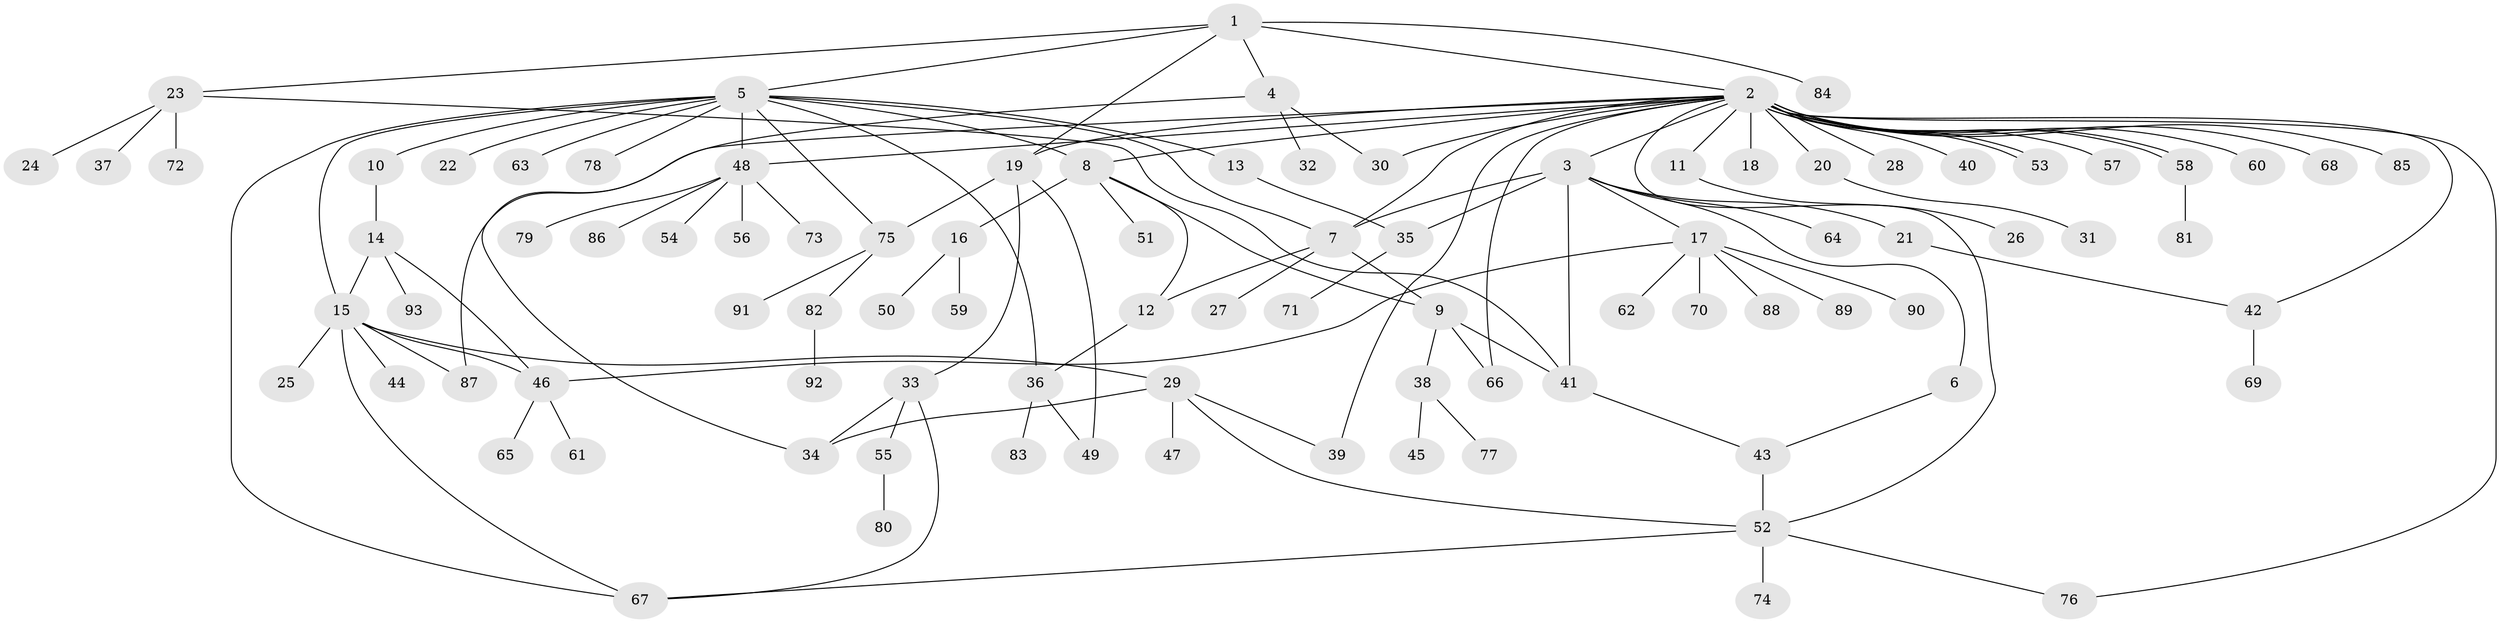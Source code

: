 // Generated by graph-tools (version 1.1) at 2025/49/03/09/25 03:49:52]
// undirected, 93 vertices, 124 edges
graph export_dot {
graph [start="1"]
  node [color=gray90,style=filled];
  1;
  2;
  3;
  4;
  5;
  6;
  7;
  8;
  9;
  10;
  11;
  12;
  13;
  14;
  15;
  16;
  17;
  18;
  19;
  20;
  21;
  22;
  23;
  24;
  25;
  26;
  27;
  28;
  29;
  30;
  31;
  32;
  33;
  34;
  35;
  36;
  37;
  38;
  39;
  40;
  41;
  42;
  43;
  44;
  45;
  46;
  47;
  48;
  49;
  50;
  51;
  52;
  53;
  54;
  55;
  56;
  57;
  58;
  59;
  60;
  61;
  62;
  63;
  64;
  65;
  66;
  67;
  68;
  69;
  70;
  71;
  72;
  73;
  74;
  75;
  76;
  77;
  78;
  79;
  80;
  81;
  82;
  83;
  84;
  85;
  86;
  87;
  88;
  89;
  90;
  91;
  92;
  93;
  1 -- 2;
  1 -- 4;
  1 -- 5;
  1 -- 19;
  1 -- 23;
  1 -- 84;
  2 -- 3;
  2 -- 7;
  2 -- 8;
  2 -- 11;
  2 -- 18;
  2 -- 19;
  2 -- 20;
  2 -- 28;
  2 -- 30;
  2 -- 39;
  2 -- 40;
  2 -- 42;
  2 -- 48;
  2 -- 52;
  2 -- 53;
  2 -- 53;
  2 -- 57;
  2 -- 58;
  2 -- 58;
  2 -- 60;
  2 -- 66;
  2 -- 68;
  2 -- 76;
  2 -- 85;
  2 -- 87;
  3 -- 6;
  3 -- 7;
  3 -- 17;
  3 -- 21;
  3 -- 35;
  3 -- 41;
  3 -- 64;
  4 -- 30;
  4 -- 32;
  4 -- 34;
  5 -- 7;
  5 -- 8;
  5 -- 10;
  5 -- 13;
  5 -- 15;
  5 -- 22;
  5 -- 36;
  5 -- 48;
  5 -- 63;
  5 -- 67;
  5 -- 75;
  5 -- 78;
  6 -- 43;
  7 -- 9;
  7 -- 12;
  7 -- 27;
  8 -- 9;
  8 -- 12;
  8 -- 16;
  8 -- 51;
  9 -- 38;
  9 -- 41;
  9 -- 66;
  10 -- 14;
  11 -- 26;
  12 -- 36;
  13 -- 35;
  14 -- 15;
  14 -- 46;
  14 -- 93;
  15 -- 25;
  15 -- 29;
  15 -- 44;
  15 -- 46;
  15 -- 67;
  15 -- 87;
  16 -- 50;
  16 -- 59;
  17 -- 46;
  17 -- 62;
  17 -- 70;
  17 -- 88;
  17 -- 89;
  17 -- 90;
  19 -- 33;
  19 -- 49;
  19 -- 75;
  20 -- 31;
  21 -- 42;
  23 -- 24;
  23 -- 37;
  23 -- 41;
  23 -- 72;
  29 -- 34;
  29 -- 39;
  29 -- 47;
  29 -- 52;
  33 -- 34;
  33 -- 55;
  33 -- 67;
  35 -- 71;
  36 -- 49;
  36 -- 83;
  38 -- 45;
  38 -- 77;
  41 -- 43;
  42 -- 69;
  43 -- 52;
  46 -- 61;
  46 -- 65;
  48 -- 54;
  48 -- 56;
  48 -- 73;
  48 -- 79;
  48 -- 86;
  52 -- 67;
  52 -- 74;
  52 -- 76;
  55 -- 80;
  58 -- 81;
  75 -- 82;
  75 -- 91;
  82 -- 92;
}
